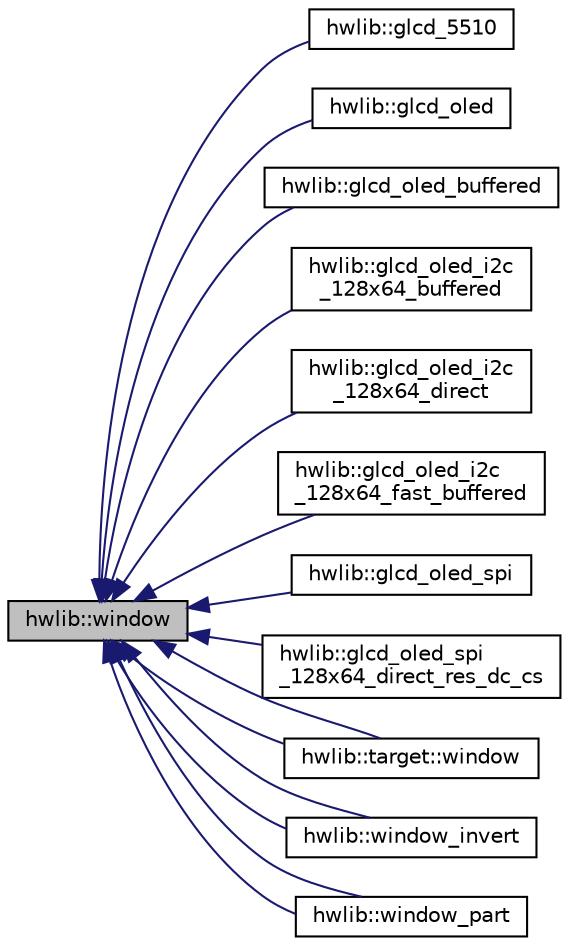digraph "hwlib::window"
{
  edge [fontname="Helvetica",fontsize="10",labelfontname="Helvetica",labelfontsize="10"];
  node [fontname="Helvetica",fontsize="10",shape=record];
  rankdir="LR";
  Node0 [label="hwlib::window",height=0.2,width=0.4,color="black", fillcolor="grey75", style="filled", fontcolor="black"];
  Node0 -> Node1 [dir="back",color="midnightblue",fontsize="10",style="solid",fontname="Helvetica"];
  Node1 [label="hwlib::glcd_5510",height=0.2,width=0.4,color="black", fillcolor="white", style="filled",URL="$classhwlib_1_1glcd__5510.html"];
  Node0 -> Node2 [dir="back",color="midnightblue",fontsize="10",style="solid",fontname="Helvetica"];
  Node2 [label="hwlib::glcd_oled",height=0.2,width=0.4,color="black", fillcolor="white", style="filled",URL="$classhwlib_1_1glcd__oled.html",tooltip="Oled B/W graphics LCD. "];
  Node0 -> Node3 [dir="back",color="midnightblue",fontsize="10",style="solid",fontname="Helvetica"];
  Node3 [label="hwlib::glcd_oled_buffered",height=0.2,width=0.4,color="black", fillcolor="white", style="filled",URL="$classhwlib_1_1glcd__oled__buffered.html",tooltip="Oled B/W graphics LCD, buffered. "];
  Node0 -> Node4 [dir="back",color="midnightblue",fontsize="10",style="solid",fontname="Helvetica"];
  Node4 [label="hwlib::glcd_oled_i2c\l_128x64_buffered",height=0.2,width=0.4,color="black", fillcolor="white", style="filled",URL="$classhwlib_1_1glcd__oled__i2c__128x64__buffered.html",tooltip="buffered oled window "];
  Node0 -> Node5 [dir="back",color="midnightblue",fontsize="10",style="solid",fontname="Helvetica"];
  Node5 [label="hwlib::glcd_oled_i2c\l_128x64_direct",height=0.2,width=0.4,color="black", fillcolor="white", style="filled",URL="$classhwlib_1_1glcd__oled__i2c__128x64__direct.html",tooltip="buffered oled window "];
  Node0 -> Node6 [dir="back",color="midnightblue",fontsize="10",style="solid",fontname="Helvetica"];
  Node6 [label="hwlib::glcd_oled_i2c\l_128x64_fast_buffered",height=0.2,width=0.4,color="black", fillcolor="white", style="filled",URL="$classhwlib_1_1glcd__oled__i2c__128x64__fast__buffered.html",tooltip="buffered oled window "];
  Node0 -> Node7 [dir="back",color="midnightblue",fontsize="10",style="solid",fontname="Helvetica"];
  Node7 [label="hwlib::glcd_oled_spi",height=0.2,width=0.4,color="black", fillcolor="white", style="filled",URL="$classhwlib_1_1glcd__oled__spi.html"];
  Node0 -> Node8 [dir="back",color="midnightblue",fontsize="10",style="solid",fontname="Helvetica"];
  Node8 [label="hwlib::glcd_oled_spi\l_128x64_direct_res_dc_cs",height=0.2,width=0.4,color="black", fillcolor="white", style="filled",URL="$classhwlib_1_1glcd__oled__spi__128x64__direct__res__dc__cs.html",tooltip="buffered oled window "];
  Node0 -> Node9 [dir="back",color="midnightblue",fontsize="10",style="solid",fontname="Helvetica"];
  Node9 [label="hwlib::target::window",height=0.2,width=0.4,color="black", fillcolor="white", style="filled",URL="$classhwlib_1_1target_1_1window.html"];
  Node0 -> Node9 [dir="back",color="midnightblue",fontsize="10",style="solid",fontname="Helvetica"];
  Node0 -> Node10 [dir="back",color="midnightblue",fontsize="10",style="solid",fontname="Helvetica"];
  Node10 [label="hwlib::window_invert",height=0.2,width=0.4,color="black", fillcolor="white", style="filled",URL="$classhwlib_1_1window__invert.html",tooltip="window_invert (invert writes to a window) "];
  Node0 -> Node10 [dir="back",color="midnightblue",fontsize="10",style="solid",fontname="Helvetica"];
  Node0 -> Node11 [dir="back",color="midnightblue",fontsize="10",style="solid",fontname="Helvetica"];
  Node11 [label="hwlib::window_part",height=0.2,width=0.4,color="black", fillcolor="white", style="filled",URL="$classhwlib_1_1window__part.html",tooltip="a window_part (subwindow of a larger window) "];
  Node0 -> Node11 [dir="back",color="midnightblue",fontsize="10",style="solid",fontname="Helvetica"];
}
